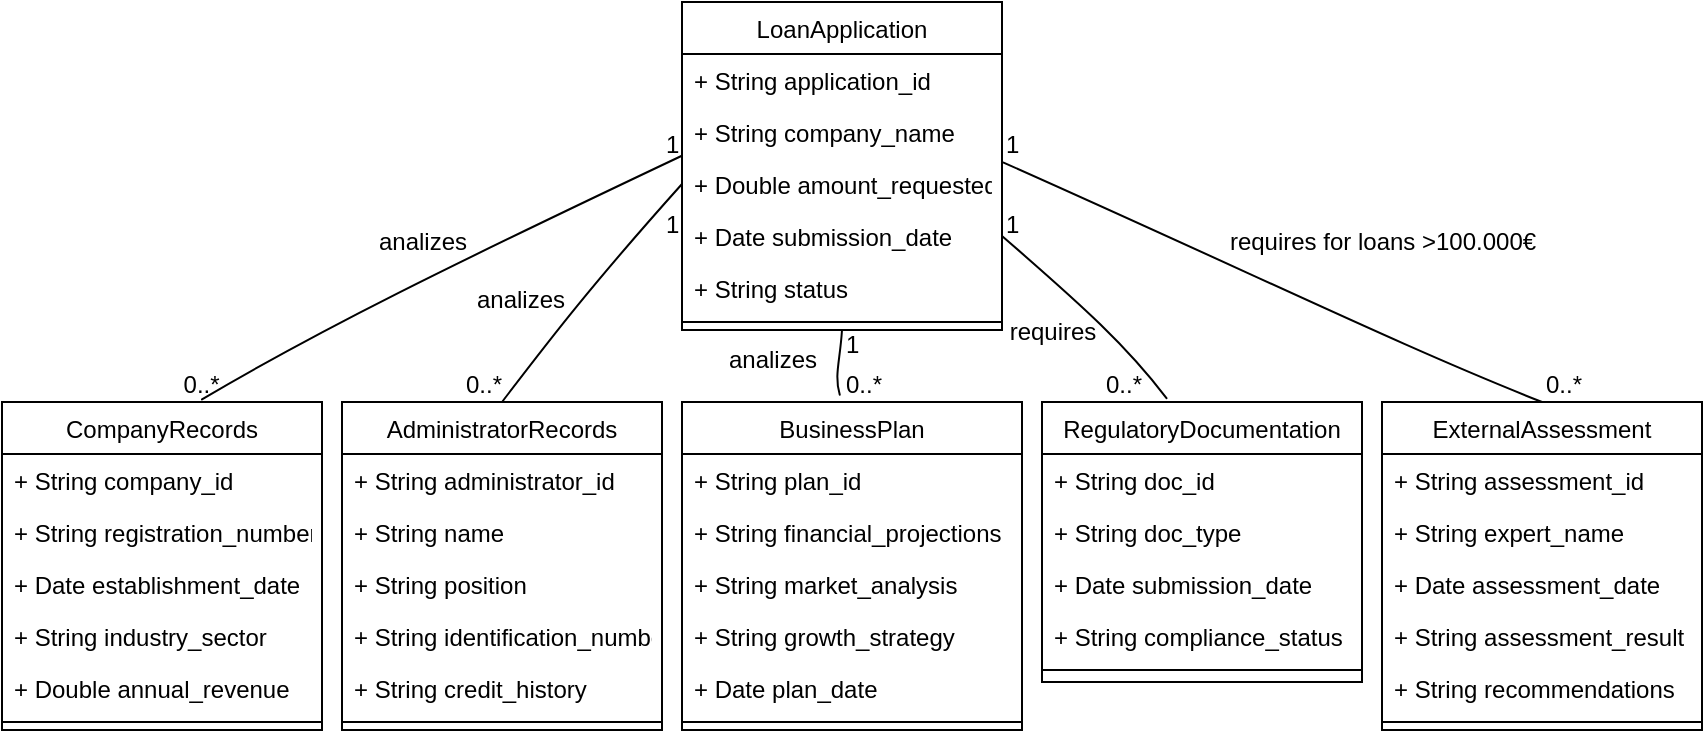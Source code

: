 <mxfile version="26.0.16">
  <diagram id="C5RBs43oDa-KdzZeNtuy" name="Page-1">
    <mxGraphModel dx="1222" dy="637" grid="1" gridSize="10" guides="1" tooltips="1" connect="1" arrows="1" fold="1" page="1" pageScale="1" pageWidth="827" pageHeight="1169" math="0" shadow="0">
      <root>
        <mxCell id="WIyWlLk6GJQsqaUBKTNV-0" />
        <mxCell id="WIyWlLk6GJQsqaUBKTNV-1" parent="WIyWlLk6GJQsqaUBKTNV-0" />
        <mxCell id="zkfFHV4jXpPFQw0GAbJ--17" value="LoanApplication" style="swimlane;fontStyle=0;align=center;verticalAlign=top;childLayout=stackLayout;horizontal=1;startSize=26;horizontalStack=0;resizeParent=1;resizeLast=0;collapsible=1;marginBottom=0;rounded=0;shadow=0;strokeWidth=1;" parent="WIyWlLk6GJQsqaUBKTNV-1" vertex="1">
          <mxGeometry x="460" y="140" width="160" height="164" as="geometry">
            <mxRectangle x="550" y="140" width="160" height="26" as="alternateBounds" />
          </mxGeometry>
        </mxCell>
        <mxCell id="zkfFHV4jXpPFQw0GAbJ--18" value="+ String application_id" style="text;align=left;verticalAlign=top;spacingLeft=4;spacingRight=4;overflow=hidden;rotatable=0;points=[[0,0.5],[1,0.5]];portConstraint=eastwest;" parent="zkfFHV4jXpPFQw0GAbJ--17" vertex="1">
          <mxGeometry y="26" width="160" height="26" as="geometry" />
        </mxCell>
        <mxCell id="zkfFHV4jXpPFQw0GAbJ--19" value="+ String company_name" style="text;align=left;verticalAlign=top;spacingLeft=4;spacingRight=4;overflow=hidden;rotatable=0;points=[[0,0.5],[1,0.5]];portConstraint=eastwest;rounded=0;shadow=0;html=0;" parent="zkfFHV4jXpPFQw0GAbJ--17" vertex="1">
          <mxGeometry y="52" width="160" height="26" as="geometry" />
        </mxCell>
        <mxCell id="zkfFHV4jXpPFQw0GAbJ--20" value="+ Double amount_requested" style="text;align=left;verticalAlign=top;spacingLeft=4;spacingRight=4;overflow=hidden;rotatable=0;points=[[0,0.5],[1,0.5]];portConstraint=eastwest;rounded=0;shadow=0;html=0;" parent="zkfFHV4jXpPFQw0GAbJ--17" vertex="1">
          <mxGeometry y="78" width="160" height="26" as="geometry" />
        </mxCell>
        <mxCell id="zkfFHV4jXpPFQw0GAbJ--21" value="+ Date submission_date" style="text;align=left;verticalAlign=top;spacingLeft=4;spacingRight=4;overflow=hidden;rotatable=0;points=[[0,0.5],[1,0.5]];portConstraint=eastwest;rounded=0;shadow=0;html=0;" parent="zkfFHV4jXpPFQw0GAbJ--17" vertex="1">
          <mxGeometry y="104" width="160" height="26" as="geometry" />
        </mxCell>
        <mxCell id="zkfFHV4jXpPFQw0GAbJ--22" value=" + String status" style="text;align=left;verticalAlign=top;spacingLeft=4;spacingRight=4;overflow=hidden;rotatable=0;points=[[0,0.5],[1,0.5]];portConstraint=eastwest;rounded=0;shadow=0;html=0;" parent="zkfFHV4jXpPFQw0GAbJ--17" vertex="1">
          <mxGeometry y="130" width="160" height="26" as="geometry" />
        </mxCell>
        <mxCell id="zkfFHV4jXpPFQw0GAbJ--23" value="" style="line;html=1;strokeWidth=1;align=left;verticalAlign=middle;spacingTop=-1;spacingLeft=3;spacingRight=3;rotatable=0;labelPosition=right;points=[];portConstraint=eastwest;" parent="zkfFHV4jXpPFQw0GAbJ--17" vertex="1">
          <mxGeometry y="156" width="160" height="8" as="geometry" />
        </mxCell>
        <mxCell id="l3F9ul5nbx4ayllr3cWO-5" value="BusinessPlan&#xa;   " style="swimlane;fontStyle=0;align=center;verticalAlign=top;childLayout=stackLayout;horizontal=1;startSize=26;horizontalStack=0;resizeParent=1;resizeLast=0;collapsible=1;marginBottom=0;rounded=0;shadow=0;strokeWidth=1;" parent="WIyWlLk6GJQsqaUBKTNV-1" vertex="1">
          <mxGeometry x="460" y="340" width="170" height="164" as="geometry">
            <mxRectangle x="550" y="140" width="160" height="26" as="alternateBounds" />
          </mxGeometry>
        </mxCell>
        <mxCell id="l3F9ul5nbx4ayllr3cWO-6" value=" + String plan_id&#xa;   " style="text;align=left;verticalAlign=top;spacingLeft=4;spacingRight=4;overflow=hidden;rotatable=0;points=[[0,0.5],[1,0.5]];portConstraint=eastwest;" parent="l3F9ul5nbx4ayllr3cWO-5" vertex="1">
          <mxGeometry y="26" width="170" height="26" as="geometry" />
        </mxCell>
        <mxCell id="l3F9ul5nbx4ayllr3cWO-7" value=" + String financial_projections&#xa;  " style="text;align=left;verticalAlign=top;spacingLeft=4;spacingRight=4;overflow=hidden;rotatable=0;points=[[0,0.5],[1,0.5]];portConstraint=eastwest;rounded=0;shadow=0;html=0;" parent="l3F9ul5nbx4ayllr3cWO-5" vertex="1">
          <mxGeometry y="52" width="170" height="26" as="geometry" />
        </mxCell>
        <mxCell id="l3F9ul5nbx4ayllr3cWO-8" value=" + String market_analysis&#xa;   " style="text;align=left;verticalAlign=top;spacingLeft=4;spacingRight=4;overflow=hidden;rotatable=0;points=[[0,0.5],[1,0.5]];portConstraint=eastwest;rounded=0;shadow=0;html=0;" parent="l3F9ul5nbx4ayllr3cWO-5" vertex="1">
          <mxGeometry y="78" width="170" height="26" as="geometry" />
        </mxCell>
        <mxCell id="l3F9ul5nbx4ayllr3cWO-9" value=" + String growth_strategy&#xa;  " style="text;align=left;verticalAlign=top;spacingLeft=4;spacingRight=4;overflow=hidden;rotatable=0;points=[[0,0.5],[1,0.5]];portConstraint=eastwest;rounded=0;shadow=0;html=0;" parent="l3F9ul5nbx4ayllr3cWO-5" vertex="1">
          <mxGeometry y="104" width="170" height="26" as="geometry" />
        </mxCell>
        <mxCell id="l3F9ul5nbx4ayllr3cWO-10" value=" + Date plan_date" style="text;align=left;verticalAlign=top;spacingLeft=4;spacingRight=4;overflow=hidden;rotatable=0;points=[[0,0.5],[1,0.5]];portConstraint=eastwest;rounded=0;shadow=0;html=0;" parent="l3F9ul5nbx4ayllr3cWO-5" vertex="1">
          <mxGeometry y="130" width="170" height="26" as="geometry" />
        </mxCell>
        <mxCell id="l3F9ul5nbx4ayllr3cWO-11" value="" style="line;html=1;strokeWidth=1;align=left;verticalAlign=middle;spacingTop=-1;spacingLeft=3;spacingRight=3;rotatable=0;labelPosition=right;points=[];portConstraint=eastwest;" parent="l3F9ul5nbx4ayllr3cWO-5" vertex="1">
          <mxGeometry y="156" width="170" height="8" as="geometry" />
        </mxCell>
        <mxCell id="l3F9ul5nbx4ayllr3cWO-12" value="RegulatoryDocumentation&#xa;   " style="swimlane;fontStyle=0;align=center;verticalAlign=top;childLayout=stackLayout;horizontal=1;startSize=26;horizontalStack=0;resizeParent=1;resizeLast=0;collapsible=1;marginBottom=0;rounded=0;shadow=0;strokeWidth=1;" parent="WIyWlLk6GJQsqaUBKTNV-1" vertex="1">
          <mxGeometry x="640" y="340" width="160" height="140" as="geometry">
            <mxRectangle x="550" y="140" width="160" height="26" as="alternateBounds" />
          </mxGeometry>
        </mxCell>
        <mxCell id="l3F9ul5nbx4ayllr3cWO-13" value=" + String doc_id&#xa;    " style="text;align=left;verticalAlign=top;spacingLeft=4;spacingRight=4;overflow=hidden;rotatable=0;points=[[0,0.5],[1,0.5]];portConstraint=eastwest;" parent="l3F9ul5nbx4ayllr3cWO-12" vertex="1">
          <mxGeometry y="26" width="160" height="26" as="geometry" />
        </mxCell>
        <mxCell id="l3F9ul5nbx4ayllr3cWO-14" value="+ String doc_type&#xa;   " style="text;align=left;verticalAlign=top;spacingLeft=4;spacingRight=4;overflow=hidden;rotatable=0;points=[[0,0.5],[1,0.5]];portConstraint=eastwest;rounded=0;shadow=0;html=0;" parent="l3F9ul5nbx4ayllr3cWO-12" vertex="1">
          <mxGeometry y="52" width="160" height="26" as="geometry" />
        </mxCell>
        <mxCell id="l3F9ul5nbx4ayllr3cWO-15" value=" + Date submission_date&#xa;    " style="text;align=left;verticalAlign=top;spacingLeft=4;spacingRight=4;overflow=hidden;rotatable=0;points=[[0,0.5],[1,0.5]];portConstraint=eastwest;rounded=0;shadow=0;html=0;" parent="l3F9ul5nbx4ayllr3cWO-12" vertex="1">
          <mxGeometry y="78" width="160" height="26" as="geometry" />
        </mxCell>
        <mxCell id="l3F9ul5nbx4ayllr3cWO-16" value="+ String compliance_status" style="text;align=left;verticalAlign=top;spacingLeft=4;spacingRight=4;overflow=hidden;rotatable=0;points=[[0,0.5],[1,0.5]];portConstraint=eastwest;rounded=0;shadow=0;html=0;" parent="l3F9ul5nbx4ayllr3cWO-12" vertex="1">
          <mxGeometry y="104" width="160" height="26" as="geometry" />
        </mxCell>
        <mxCell id="l3F9ul5nbx4ayllr3cWO-18" value="" style="line;html=1;strokeWidth=1;align=left;verticalAlign=middle;spacingTop=-1;spacingLeft=3;spacingRight=3;rotatable=0;labelPosition=right;points=[];portConstraint=eastwest;" parent="l3F9ul5nbx4ayllr3cWO-12" vertex="1">
          <mxGeometry y="130" width="160" height="8" as="geometry" />
        </mxCell>
        <mxCell id="l3F9ul5nbx4ayllr3cWO-19" value="AdministratorRecords &#xa;   &#xa; " style="swimlane;fontStyle=0;align=center;verticalAlign=top;childLayout=stackLayout;horizontal=1;startSize=26;horizontalStack=0;resizeParent=1;resizeLast=0;collapsible=1;marginBottom=0;rounded=0;shadow=0;strokeWidth=1;" parent="WIyWlLk6GJQsqaUBKTNV-1" vertex="1">
          <mxGeometry x="290" y="340" width="160" height="164" as="geometry">
            <mxRectangle x="550" y="140" width="160" height="26" as="alternateBounds" />
          </mxGeometry>
        </mxCell>
        <mxCell id="l3F9ul5nbx4ayllr3cWO-20" value=" + String administrator_id" style="text;align=left;verticalAlign=top;spacingLeft=4;spacingRight=4;overflow=hidden;rotatable=0;points=[[0,0.5],[1,0.5]];portConstraint=eastwest;" parent="l3F9ul5nbx4ayllr3cWO-19" vertex="1">
          <mxGeometry y="26" width="160" height="26" as="geometry" />
        </mxCell>
        <mxCell id="l3F9ul5nbx4ayllr3cWO-21" value="+ String name&#xa;   " style="text;align=left;verticalAlign=top;spacingLeft=4;spacingRight=4;overflow=hidden;rotatable=0;points=[[0,0.5],[1,0.5]];portConstraint=eastwest;rounded=0;shadow=0;html=0;" parent="l3F9ul5nbx4ayllr3cWO-19" vertex="1">
          <mxGeometry y="52" width="160" height="26" as="geometry" />
        </mxCell>
        <mxCell id="l3F9ul5nbx4ayllr3cWO-22" value=" + String position&#xa;  " style="text;align=left;verticalAlign=top;spacingLeft=4;spacingRight=4;overflow=hidden;rotatable=0;points=[[0,0.5],[1,0.5]];portConstraint=eastwest;rounded=0;shadow=0;html=0;" parent="l3F9ul5nbx4ayllr3cWO-19" vertex="1">
          <mxGeometry y="78" width="160" height="26" as="geometry" />
        </mxCell>
        <mxCell id="l3F9ul5nbx4ayllr3cWO-23" value="+ String identification_number&#xa;   " style="text;align=left;verticalAlign=top;spacingLeft=4;spacingRight=4;overflow=hidden;rotatable=0;points=[[0,0.5],[1,0.5]];portConstraint=eastwest;rounded=0;shadow=0;html=0;" parent="l3F9ul5nbx4ayllr3cWO-19" vertex="1">
          <mxGeometry y="104" width="160" height="26" as="geometry" />
        </mxCell>
        <mxCell id="l3F9ul5nbx4ayllr3cWO-24" value=" + String credit_history" style="text;align=left;verticalAlign=top;spacingLeft=4;spacingRight=4;overflow=hidden;rotatable=0;points=[[0,0.5],[1,0.5]];portConstraint=eastwest;rounded=0;shadow=0;html=0;" parent="l3F9ul5nbx4ayllr3cWO-19" vertex="1">
          <mxGeometry y="130" width="160" height="26" as="geometry" />
        </mxCell>
        <mxCell id="l3F9ul5nbx4ayllr3cWO-25" value="" style="line;html=1;strokeWidth=1;align=left;verticalAlign=middle;spacingTop=-1;spacingLeft=3;spacingRight=3;rotatable=0;labelPosition=right;points=[];portConstraint=eastwest;" parent="l3F9ul5nbx4ayllr3cWO-19" vertex="1">
          <mxGeometry y="156" width="160" height="8" as="geometry" />
        </mxCell>
        <mxCell id="l3F9ul5nbx4ayllr3cWO-26" value="CompanyRecords" style="swimlane;fontStyle=0;align=center;verticalAlign=top;childLayout=stackLayout;horizontal=1;startSize=26;horizontalStack=0;resizeParent=1;resizeLast=0;collapsible=1;marginBottom=0;rounded=0;shadow=0;strokeWidth=1;" parent="WIyWlLk6GJQsqaUBKTNV-1" vertex="1">
          <mxGeometry x="120" y="340" width="160" height="164" as="geometry">
            <mxRectangle x="550" y="140" width="160" height="26" as="alternateBounds" />
          </mxGeometry>
        </mxCell>
        <mxCell id="l3F9ul5nbx4ayllr3cWO-27" value="+ String company_id&#xa;    " style="text;align=left;verticalAlign=top;spacingLeft=4;spacingRight=4;overflow=hidden;rotatable=0;points=[[0,0.5],[1,0.5]];portConstraint=eastwest;" parent="l3F9ul5nbx4ayllr3cWO-26" vertex="1">
          <mxGeometry y="26" width="160" height="26" as="geometry" />
        </mxCell>
        <mxCell id="l3F9ul5nbx4ayllr3cWO-28" value="+ String registration_number" style="text;align=left;verticalAlign=top;spacingLeft=4;spacingRight=4;overflow=hidden;rotatable=0;points=[[0,0.5],[1,0.5]];portConstraint=eastwest;rounded=0;shadow=0;html=0;" parent="l3F9ul5nbx4ayllr3cWO-26" vertex="1">
          <mxGeometry y="52" width="160" height="26" as="geometry" />
        </mxCell>
        <mxCell id="l3F9ul5nbx4ayllr3cWO-29" value="+ Date establishment_date" style="text;align=left;verticalAlign=top;spacingLeft=4;spacingRight=4;overflow=hidden;rotatable=0;points=[[0,0.5],[1,0.5]];portConstraint=eastwest;rounded=0;shadow=0;html=0;" parent="l3F9ul5nbx4ayllr3cWO-26" vertex="1">
          <mxGeometry y="78" width="160" height="26" as="geometry" />
        </mxCell>
        <mxCell id="l3F9ul5nbx4ayllr3cWO-30" value="+ String industry_sector" style="text;align=left;verticalAlign=top;spacingLeft=4;spacingRight=4;overflow=hidden;rotatable=0;points=[[0,0.5],[1,0.5]];portConstraint=eastwest;rounded=0;shadow=0;html=0;" parent="l3F9ul5nbx4ayllr3cWO-26" vertex="1">
          <mxGeometry y="104" width="160" height="26" as="geometry" />
        </mxCell>
        <mxCell id="l3F9ul5nbx4ayllr3cWO-31" value="+ Double annual_revenue" style="text;align=left;verticalAlign=top;spacingLeft=4;spacingRight=4;overflow=hidden;rotatable=0;points=[[0,0.5],[1,0.5]];portConstraint=eastwest;rounded=0;shadow=0;html=0;" parent="l3F9ul5nbx4ayllr3cWO-26" vertex="1">
          <mxGeometry y="130" width="160" height="26" as="geometry" />
        </mxCell>
        <mxCell id="l3F9ul5nbx4ayllr3cWO-32" value="" style="line;html=1;strokeWidth=1;align=left;verticalAlign=middle;spacingTop=-1;spacingLeft=3;spacingRight=3;rotatable=0;labelPosition=right;points=[];portConstraint=eastwest;" parent="l3F9ul5nbx4ayllr3cWO-26" vertex="1">
          <mxGeometry y="156" width="160" height="8" as="geometry" />
        </mxCell>
        <mxCell id="l3F9ul5nbx4ayllr3cWO-34" value="ExternalAssessment&#xa;    " style="swimlane;fontStyle=0;align=center;verticalAlign=top;childLayout=stackLayout;horizontal=1;startSize=26;horizontalStack=0;resizeParent=1;resizeLast=0;collapsible=1;marginBottom=0;rounded=0;shadow=0;strokeWidth=1;" parent="WIyWlLk6GJQsqaUBKTNV-1" vertex="1">
          <mxGeometry x="810" y="340" width="160" height="164" as="geometry">
            <mxRectangle x="550" y="140" width="160" height="26" as="alternateBounds" />
          </mxGeometry>
        </mxCell>
        <mxCell id="l3F9ul5nbx4ayllr3cWO-35" value="+ String assessment_id&#xa;   " style="text;align=left;verticalAlign=top;spacingLeft=4;spacingRight=4;overflow=hidden;rotatable=0;points=[[0,0.5],[1,0.5]];portConstraint=eastwest;" parent="l3F9ul5nbx4ayllr3cWO-34" vertex="1">
          <mxGeometry y="26" width="160" height="26" as="geometry" />
        </mxCell>
        <mxCell id="l3F9ul5nbx4ayllr3cWO-36" value=" + String expert_name&#xa;   " style="text;align=left;verticalAlign=top;spacingLeft=4;spacingRight=4;overflow=hidden;rotatable=0;points=[[0,0.5],[1,0.5]];portConstraint=eastwest;rounded=0;shadow=0;html=0;" parent="l3F9ul5nbx4ayllr3cWO-34" vertex="1">
          <mxGeometry y="52" width="160" height="26" as="geometry" />
        </mxCell>
        <mxCell id="l3F9ul5nbx4ayllr3cWO-37" value=" + Date assessment_date&#xa;    " style="text;align=left;verticalAlign=top;spacingLeft=4;spacingRight=4;overflow=hidden;rotatable=0;points=[[0,0.5],[1,0.5]];portConstraint=eastwest;rounded=0;shadow=0;html=0;" parent="l3F9ul5nbx4ayllr3cWO-34" vertex="1">
          <mxGeometry y="78" width="160" height="26" as="geometry" />
        </mxCell>
        <mxCell id="l3F9ul5nbx4ayllr3cWO-38" value="+ String assessment_result&#xa;   " style="text;align=left;verticalAlign=top;spacingLeft=4;spacingRight=4;overflow=hidden;rotatable=0;points=[[0,0.5],[1,0.5]];portConstraint=eastwest;rounded=0;shadow=0;html=0;" parent="l3F9ul5nbx4ayllr3cWO-34" vertex="1">
          <mxGeometry y="104" width="160" height="26" as="geometry" />
        </mxCell>
        <mxCell id="l3F9ul5nbx4ayllr3cWO-39" value=" + String recommendations" style="text;align=left;verticalAlign=top;spacingLeft=4;spacingRight=4;overflow=hidden;rotatable=0;points=[[0,0.5],[1,0.5]];portConstraint=eastwest;rounded=0;shadow=0;html=0;" parent="l3F9ul5nbx4ayllr3cWO-34" vertex="1">
          <mxGeometry y="130" width="160" height="26" as="geometry" />
        </mxCell>
        <mxCell id="l3F9ul5nbx4ayllr3cWO-40" value="" style="line;html=1;strokeWidth=1;align=left;verticalAlign=middle;spacingTop=-1;spacingLeft=3;spacingRight=3;rotatable=0;labelPosition=right;points=[];portConstraint=eastwest;" parent="l3F9ul5nbx4ayllr3cWO-34" vertex="1">
          <mxGeometry y="156" width="160" height="8" as="geometry" />
        </mxCell>
        <mxCell id="ubfwXtV3IDsbqIdOBtTV-1" value="" style="endArrow=none;html=1;rounded=0;sketch=1;hachureGap=4;jiggle=2;curveFitting=1;fontFamily=Architects Daughter;fontSource=https%3A%2F%2Ffonts.googleapis.com%2Fcss%3Ffamily%3DArchitects%2BDaughter;backgroundOutline=0;bendable=0;anchorPointDirection=0;disableMultiStroke=1;cloneable=1;orthogonal=1;orthogonalLoop=0;ignoreEdge=0;exitX=0.625;exitY=-0.008;exitDx=0;exitDy=0;exitPerimeter=0;entryX=-0.002;entryY=-0.038;entryDx=0;entryDy=0;entryPerimeter=0;" edge="1" parent="WIyWlLk6GJQsqaUBKTNV-1" source="l3F9ul5nbx4ayllr3cWO-26" target="zkfFHV4jXpPFQw0GAbJ--20">
          <mxGeometry width="50" height="50" relative="1" as="geometry">
            <mxPoint x="370" y="290" as="sourcePoint" />
            <mxPoint x="420" y="240" as="targetPoint" />
          </mxGeometry>
        </mxCell>
        <mxCell id="ubfwXtV3IDsbqIdOBtTV-3" value="" style="endArrow=none;html=1;rounded=0;sketch=1;hachureGap=4;jiggle=2;curveFitting=1;fontFamily=Architects Daughter;fontSource=https%3A%2F%2Ffonts.googleapis.com%2Fcss%3Ffamily%3DArchitects%2BDaughter;backgroundOutline=0;bendable=0;anchorPointDirection=0;disableMultiStroke=1;cloneable=1;orthogonal=1;orthogonalLoop=0;ignoreEdge=0;exitX=0.5;exitY=0;exitDx=0;exitDy=0;entryX=0;entryY=0.5;entryDx=0;entryDy=0;" edge="1" parent="WIyWlLk6GJQsqaUBKTNV-1" source="l3F9ul5nbx4ayllr3cWO-19" target="zkfFHV4jXpPFQw0GAbJ--20">
          <mxGeometry width="50" height="50" relative="1" as="geometry">
            <mxPoint x="230" y="349" as="sourcePoint" />
            <mxPoint x="470" y="227" as="targetPoint" />
          </mxGeometry>
        </mxCell>
        <mxCell id="ubfwXtV3IDsbqIdOBtTV-4" value="" style="endArrow=none;html=1;rounded=0;sketch=1;hachureGap=4;jiggle=2;curveFitting=1;fontFamily=Architects Daughter;fontSource=https%3A%2F%2Ffonts.googleapis.com%2Fcss%3Ffamily%3DArchitects%2BDaughter;backgroundOutline=0;bendable=0;anchorPointDirection=0;disableMultiStroke=1;cloneable=1;orthogonal=1;orthogonalLoop=0;ignoreEdge=0;exitX=0.464;exitY=-0.022;exitDx=0;exitDy=0;exitPerimeter=0;entryX=0.5;entryY=1;entryDx=0;entryDy=0;" edge="1" parent="WIyWlLk6GJQsqaUBKTNV-1" source="l3F9ul5nbx4ayllr3cWO-5" target="zkfFHV4jXpPFQw0GAbJ--17">
          <mxGeometry width="50" height="50" relative="1" as="geometry">
            <mxPoint x="240" y="359" as="sourcePoint" />
            <mxPoint x="480" y="237" as="targetPoint" />
          </mxGeometry>
        </mxCell>
        <mxCell id="ubfwXtV3IDsbqIdOBtTV-5" value="" style="endArrow=none;html=1;rounded=0;sketch=1;hachureGap=4;jiggle=2;curveFitting=1;fontFamily=Architects Daughter;fontSource=https%3A%2F%2Ffonts.googleapis.com%2Fcss%3Ffamily%3DArchitects%2BDaughter;backgroundOutline=0;bendable=0;anchorPointDirection=0;disableMultiStroke=1;cloneable=1;orthogonal=1;orthogonalLoop=0;ignoreEdge=0;exitX=0.389;exitY=-0.014;exitDx=0;exitDy=0;exitPerimeter=0;entryX=1;entryY=0.5;entryDx=0;entryDy=0;" edge="1" parent="WIyWlLk6GJQsqaUBKTNV-1" source="l3F9ul5nbx4ayllr3cWO-12" target="zkfFHV4jXpPFQw0GAbJ--21">
          <mxGeometry width="50" height="50" relative="1" as="geometry">
            <mxPoint x="250" y="369" as="sourcePoint" />
            <mxPoint x="490" y="247" as="targetPoint" />
          </mxGeometry>
        </mxCell>
        <mxCell id="ubfwXtV3IDsbqIdOBtTV-6" value="" style="endArrow=none;html=1;rounded=0;sketch=1;hachureGap=4;jiggle=2;curveFitting=1;fontFamily=Architects Daughter;fontSource=https%3A%2F%2Ffonts.googleapis.com%2Fcss%3Ffamily%3DArchitects%2BDaughter;backgroundOutline=0;bendable=0;anchorPointDirection=0;disableMultiStroke=1;cloneable=1;orthogonal=1;orthogonalLoop=0;ignoreEdge=0;exitX=0.5;exitY=0;exitDx=0;exitDy=0;entryX=1.005;entryY=0.088;entryDx=0;entryDy=0;entryPerimeter=0;" edge="1" parent="WIyWlLk6GJQsqaUBKTNV-1" source="l3F9ul5nbx4ayllr3cWO-34" target="zkfFHV4jXpPFQw0GAbJ--20">
          <mxGeometry width="50" height="50" relative="1" as="geometry">
            <mxPoint x="260" y="379" as="sourcePoint" />
            <mxPoint x="500" y="257" as="targetPoint" />
          </mxGeometry>
        </mxCell>
        <mxCell id="ubfwXtV3IDsbqIdOBtTV-7" value="0..*" style="resizable=0;align=left;verticalAlign=bottom;labelBackgroundColor=none;fontSize=12;" connectable="0" vertex="1" parent="WIyWlLk6GJQsqaUBKTNV-1">
          <mxGeometry x="208.793" y="340.207" as="geometry" />
        </mxCell>
        <mxCell id="ubfwXtV3IDsbqIdOBtTV-9" value="0..*" style="resizable=0;align=left;verticalAlign=bottom;labelBackgroundColor=none;fontSize=12;" connectable="0" vertex="1" parent="WIyWlLk6GJQsqaUBKTNV-1">
          <mxGeometry x="350.003" y="339.997" as="geometry" />
        </mxCell>
        <mxCell id="ubfwXtV3IDsbqIdOBtTV-10" value="0..*" style="resizable=0;align=left;verticalAlign=bottom;labelBackgroundColor=none;fontSize=12;" connectable="0" vertex="1" parent="WIyWlLk6GJQsqaUBKTNV-1">
          <mxGeometry x="540.003" y="339.997" as="geometry" />
        </mxCell>
        <mxCell id="ubfwXtV3IDsbqIdOBtTV-11" value="0..*" style="resizable=0;align=left;verticalAlign=bottom;labelBackgroundColor=none;fontSize=12;" connectable="0" vertex="1" parent="WIyWlLk6GJQsqaUBKTNV-1">
          <mxGeometry x="670.003" y="340.207" as="geometry" />
        </mxCell>
        <mxCell id="ubfwXtV3IDsbqIdOBtTV-12" value="0..*" style="resizable=0;align=left;verticalAlign=bottom;labelBackgroundColor=none;fontSize=12;" connectable="0" vertex="1" parent="WIyWlLk6GJQsqaUBKTNV-1">
          <mxGeometry x="890.003" y="340.207" as="geometry" />
        </mxCell>
        <mxCell id="ubfwXtV3IDsbqIdOBtTV-13" value="1" style="resizable=0;align=left;verticalAlign=bottom;labelBackgroundColor=none;fontSize=12;" connectable="0" vertex="1" parent="WIyWlLk6GJQsqaUBKTNV-1">
          <mxGeometry x="620.003" y="259.997" as="geometry" />
        </mxCell>
        <mxCell id="ubfwXtV3IDsbqIdOBtTV-14" value="1" style="resizable=0;align=left;verticalAlign=bottom;labelBackgroundColor=none;fontSize=12;" connectable="0" vertex="1" parent="WIyWlLk6GJQsqaUBKTNV-1">
          <mxGeometry x="620.003" y="219.997" as="geometry" />
        </mxCell>
        <mxCell id="ubfwXtV3IDsbqIdOBtTV-15" value="1" style="resizable=0;align=left;verticalAlign=bottom;labelBackgroundColor=none;fontSize=12;" connectable="0" vertex="1" parent="WIyWlLk6GJQsqaUBKTNV-1">
          <mxGeometry x="540.003" y="319.997" as="geometry" />
        </mxCell>
        <mxCell id="ubfwXtV3IDsbqIdOBtTV-17" value="1" style="resizable=0;align=left;verticalAlign=bottom;labelBackgroundColor=none;fontSize=12;" connectable="0" vertex="1" parent="WIyWlLk6GJQsqaUBKTNV-1">
          <mxGeometry x="450.003" y="259.997" as="geometry" />
        </mxCell>
        <mxCell id="ubfwXtV3IDsbqIdOBtTV-18" value="1" style="resizable=0;align=left;verticalAlign=bottom;labelBackgroundColor=none;fontSize=12;" connectable="0" vertex="1" parent="WIyWlLk6GJQsqaUBKTNV-1">
          <mxGeometry x="450.003" y="219.997" as="geometry" />
        </mxCell>
        <mxCell id="ubfwXtV3IDsbqIdOBtTV-19" value="&lt;font face=&quot;Helvetica&quot;&gt;analizes&lt;/font&gt;" style="text;html=1;align=center;verticalAlign=middle;resizable=0;points=[];autosize=1;strokeColor=none;fillColor=none;fontFamily=Architects Daughter;fontSource=https%3A%2F%2Ffonts.googleapis.com%2Fcss%3Ffamily%3DArchitects%2BDaughter;" vertex="1" parent="WIyWlLk6GJQsqaUBKTNV-1">
          <mxGeometry x="295" y="245" width="70" height="30" as="geometry" />
        </mxCell>
        <mxCell id="ubfwXtV3IDsbqIdOBtTV-20" value="&lt;font face=&quot;Helvetica&quot;&gt;analizes&lt;/font&gt;" style="text;html=1;align=center;verticalAlign=middle;resizable=0;points=[];autosize=1;strokeColor=none;fillColor=none;fontFamily=Architects Daughter;fontSource=https%3A%2F%2Ffonts.googleapis.com%2Fcss%3Ffamily%3DArchitects%2BDaughter;" vertex="1" parent="WIyWlLk6GJQsqaUBKTNV-1">
          <mxGeometry x="344" y="274" width="70" height="30" as="geometry" />
        </mxCell>
        <mxCell id="ubfwXtV3IDsbqIdOBtTV-21" value="&lt;font face=&quot;Helvetica&quot;&gt;analizes&lt;/font&gt;" style="text;html=1;align=center;verticalAlign=middle;resizable=0;points=[];autosize=1;strokeColor=none;fillColor=none;fontFamily=Architects Daughter;fontSource=https%3A%2F%2Ffonts.googleapis.com%2Fcss%3Ffamily%3DArchitects%2BDaughter;" vertex="1" parent="WIyWlLk6GJQsqaUBKTNV-1">
          <mxGeometry x="470" y="304" width="70" height="30" as="geometry" />
        </mxCell>
        <mxCell id="ubfwXtV3IDsbqIdOBtTV-22" value="&lt;font face=&quot;Helvetica&quot;&gt;requires&lt;/font&gt;" style="text;html=1;align=center;verticalAlign=middle;resizable=0;points=[];autosize=1;strokeColor=none;fillColor=none;fontFamily=Architects Daughter;fontSource=https%3A%2F%2Ffonts.googleapis.com%2Fcss%3Ffamily%3DArchitects%2BDaughter;" vertex="1" parent="WIyWlLk6GJQsqaUBKTNV-1">
          <mxGeometry x="610" y="290" width="70" height="30" as="geometry" />
        </mxCell>
        <mxCell id="ubfwXtV3IDsbqIdOBtTV-23" value="&lt;font face=&quot;Helvetica&quot;&gt;requires for loans &amp;gt;100.000€ &lt;br&gt;&lt;/font&gt;" style="text;html=1;align=center;verticalAlign=middle;resizable=0;points=[];autosize=1;strokeColor=none;fillColor=none;fontFamily=Architects Daughter;fontSource=https%3A%2F%2Ffonts.googleapis.com%2Fcss%3Ffamily%3DArchitects%2BDaughter;" vertex="1" parent="WIyWlLk6GJQsqaUBKTNV-1">
          <mxGeometry x="720" y="245" width="180" height="30" as="geometry" />
        </mxCell>
      </root>
    </mxGraphModel>
  </diagram>
</mxfile>
